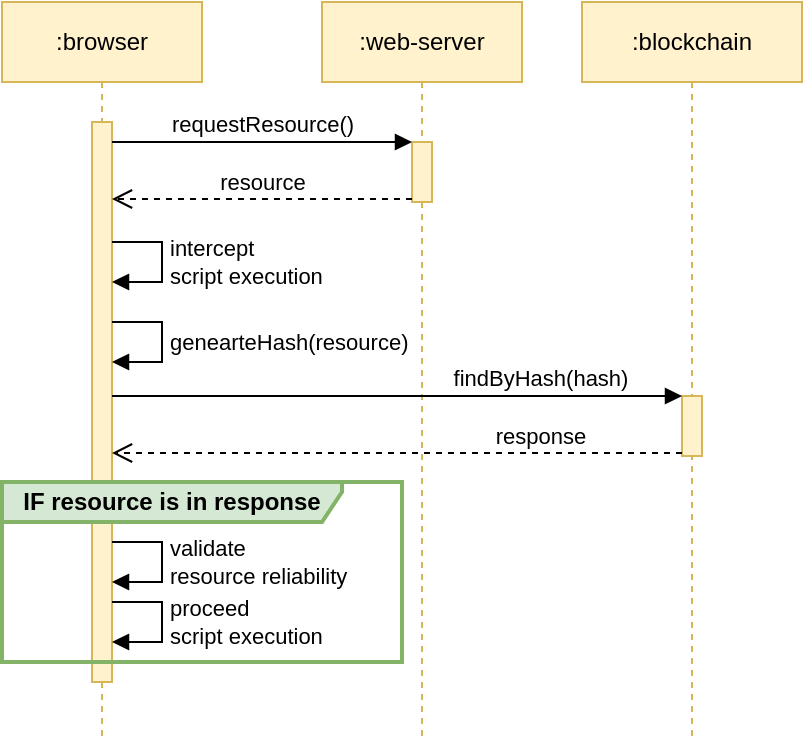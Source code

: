 <mxfile version="12.7.2" type="device"><diagram id="cH2v2ocnQ-wn6MjjrhY7" name="Page-1"><mxGraphModel dx="925" dy="502" grid="1" gridSize="10" guides="1" tooltips="1" connect="1" arrows="1" fold="1" page="1" pageScale="1" pageWidth="827" pageHeight="1169" math="0" shadow="0"><root><mxCell id="0"/><mxCell id="1" parent="0"/><mxCell id="f0NWOjDqPOpRux3r0SJP-1" value=":browser" style="shape=umlLifeline;perimeter=lifelinePerimeter;whiteSpace=wrap;html=1;container=1;collapsible=0;recursiveResize=0;outlineConnect=0;fillColor=#fff2cc;strokeColor=#d6b656;" parent="1" vertex="1"><mxGeometry x="40" y="20" width="100" height="370" as="geometry"/></mxCell><mxCell id="f0NWOjDqPOpRux3r0SJP-7" value="" style="html=1;points=[];perimeter=orthogonalPerimeter;fillColor=#fff2cc;strokeColor=#d6b656;" parent="f0NWOjDqPOpRux3r0SJP-1" vertex="1"><mxGeometry x="45" y="60" width="10" height="280" as="geometry"/></mxCell><mxCell id="f0NWOjDqPOpRux3r0SJP-21" value="genearteHash(resource)" style="edgeStyle=orthogonalEdgeStyle;html=1;align=left;spacingLeft=2;endArrow=block;rounded=0;" parent="f0NWOjDqPOpRux3r0SJP-1" edge="1"><mxGeometry relative="1" as="geometry"><mxPoint x="55" y="160" as="sourcePoint"/><Array as="points"><mxPoint x="80" y="160"/><mxPoint x="80" y="180"/></Array><mxPoint x="55" y="180" as="targetPoint"/></mxGeometry></mxCell><mxCell id="5OR6c_lu2r1ktDj9ois5-7" value="intercept &lt;br&gt;script execution" style="edgeStyle=orthogonalEdgeStyle;html=1;align=left;spacingLeft=2;endArrow=block;rounded=0;" parent="f0NWOjDqPOpRux3r0SJP-1" source="f0NWOjDqPOpRux3r0SJP-7" target="f0NWOjDqPOpRux3r0SJP-7" edge="1"><mxGeometry relative="1" as="geometry"><mxPoint x="60" y="120" as="sourcePoint"/><Array as="points"><mxPoint x="80" y="120"/><mxPoint x="80" y="140"/></Array><mxPoint x="60" y="140" as="targetPoint"/></mxGeometry></mxCell><mxCell id="5OR6c_lu2r1ktDj9ois5-9" value="proceed &lt;br&gt;script execution" style="edgeStyle=orthogonalEdgeStyle;html=1;align=left;spacingLeft=2;endArrow=block;rounded=0;" parent="f0NWOjDqPOpRux3r0SJP-1" source="f0NWOjDqPOpRux3r0SJP-7" target="f0NWOjDqPOpRux3r0SJP-7" edge="1"><mxGeometry relative="1" as="geometry"><mxPoint x="60" y="320" as="sourcePoint"/><Array as="points"><mxPoint x="80" y="300"/><mxPoint x="80" y="320"/></Array><mxPoint x="60" y="340" as="targetPoint"/></mxGeometry></mxCell><mxCell id="rAHPiGsqakQd2xXuxRBh-5" value="validate&lt;br&gt;resource reliability" style="edgeStyle=orthogonalEdgeStyle;html=1;align=left;spacingLeft=2;endArrow=block;rounded=0;" edge="1" target="f0NWOjDqPOpRux3r0SJP-7" parent="f0NWOjDqPOpRux3r0SJP-1" source="f0NWOjDqPOpRux3r0SJP-7"><mxGeometry relative="1" as="geometry"><mxPoint x="85" y="250" as="sourcePoint"/><Array as="points"><mxPoint x="80" y="270"/><mxPoint x="80" y="290"/></Array><mxPoint x="90" y="270" as="targetPoint"/></mxGeometry></mxCell><mxCell id="f0NWOjDqPOpRux3r0SJP-3" value=":blockchain" style="shape=umlLifeline;perimeter=lifelinePerimeter;whiteSpace=wrap;html=1;container=1;collapsible=0;recursiveResize=0;outlineConnect=0;fillColor=#fff2cc;strokeColor=#d6b656;" parent="1" vertex="1"><mxGeometry x="330" y="20" width="110" height="370" as="geometry"/></mxCell><mxCell id="f0NWOjDqPOpRux3r0SJP-12" value="" style="html=1;points=[];perimeter=orthogonalPerimeter;fillColor=#fff2cc;strokeColor=#d6b656;" parent="f0NWOjDqPOpRux3r0SJP-3" vertex="1"><mxGeometry x="50" y="197" width="10" height="30" as="geometry"/></mxCell><mxCell id="f0NWOjDqPOpRux3r0SJP-8" value=":web-server" style="shape=umlLifeline;perimeter=lifelinePerimeter;whiteSpace=wrap;html=1;container=1;collapsible=0;recursiveResize=0;outlineConnect=0;fillColor=#fff2cc;strokeColor=#d6b656;" parent="1" vertex="1"><mxGeometry x="200" y="20" width="100" height="370" as="geometry"/></mxCell><mxCell id="f0NWOjDqPOpRux3r0SJP-9" value="" style="html=1;points=[];perimeter=orthogonalPerimeter;fillColor=#fff2cc;strokeColor=#d6b656;" parent="f0NWOjDqPOpRux3r0SJP-8" vertex="1"><mxGeometry x="45" y="70" width="10" height="30" as="geometry"/></mxCell><mxCell id="f0NWOjDqPOpRux3r0SJP-10" value="requestResource()" style="html=1;verticalAlign=bottom;endArrow=block;entryX=0;entryY=0;" parent="1" source="f0NWOjDqPOpRux3r0SJP-7" target="f0NWOjDqPOpRux3r0SJP-9" edge="1"><mxGeometry relative="1" as="geometry"><mxPoint x="185" y="90" as="sourcePoint"/></mxGeometry></mxCell><mxCell id="f0NWOjDqPOpRux3r0SJP-11" value="resource" style="html=1;verticalAlign=bottom;endArrow=open;dashed=1;endSize=8;exitX=0;exitY=0.95;" parent="1" source="f0NWOjDqPOpRux3r0SJP-9" target="f0NWOjDqPOpRux3r0SJP-7" edge="1"><mxGeometry relative="1" as="geometry"><mxPoint x="185" y="166" as="targetPoint"/></mxGeometry></mxCell><mxCell id="f0NWOjDqPOpRux3r0SJP-13" value="findByHash(hash)" style="html=1;verticalAlign=bottom;endArrow=block;entryX=0;entryY=0;" parent="1" source="f0NWOjDqPOpRux3r0SJP-7" target="f0NWOjDqPOpRux3r0SJP-12" edge="1"><mxGeometry x="0.5" relative="1" as="geometry"><mxPoint x="95" y="220" as="sourcePoint"/><mxPoint as="offset"/></mxGeometry></mxCell><mxCell id="f0NWOjDqPOpRux3r0SJP-14" value="response" style="html=1;verticalAlign=bottom;endArrow=open;dashed=1;endSize=8;exitX=0;exitY=0.95;" parent="1" source="f0NWOjDqPOpRux3r0SJP-12" target="f0NWOjDqPOpRux3r0SJP-7" edge="1"><mxGeometry x="-0.5" relative="1" as="geometry"><mxPoint x="95" y="248.5" as="targetPoint"/><mxPoint as="offset"/></mxGeometry></mxCell><mxCell id="5OR6c_lu2r1ktDj9ois5-2" value="IF resource is in response" style="shape=umlFrame;whiteSpace=wrap;html=1;fillColor=#d5e8d4;strokeColor=#82b366;width=170;height=20;fontStyle=1;strokeWidth=2;" parent="1" vertex="1"><mxGeometry x="40" y="260" width="200" height="90" as="geometry"/></mxCell></root></mxGraphModel></diagram></mxfile>